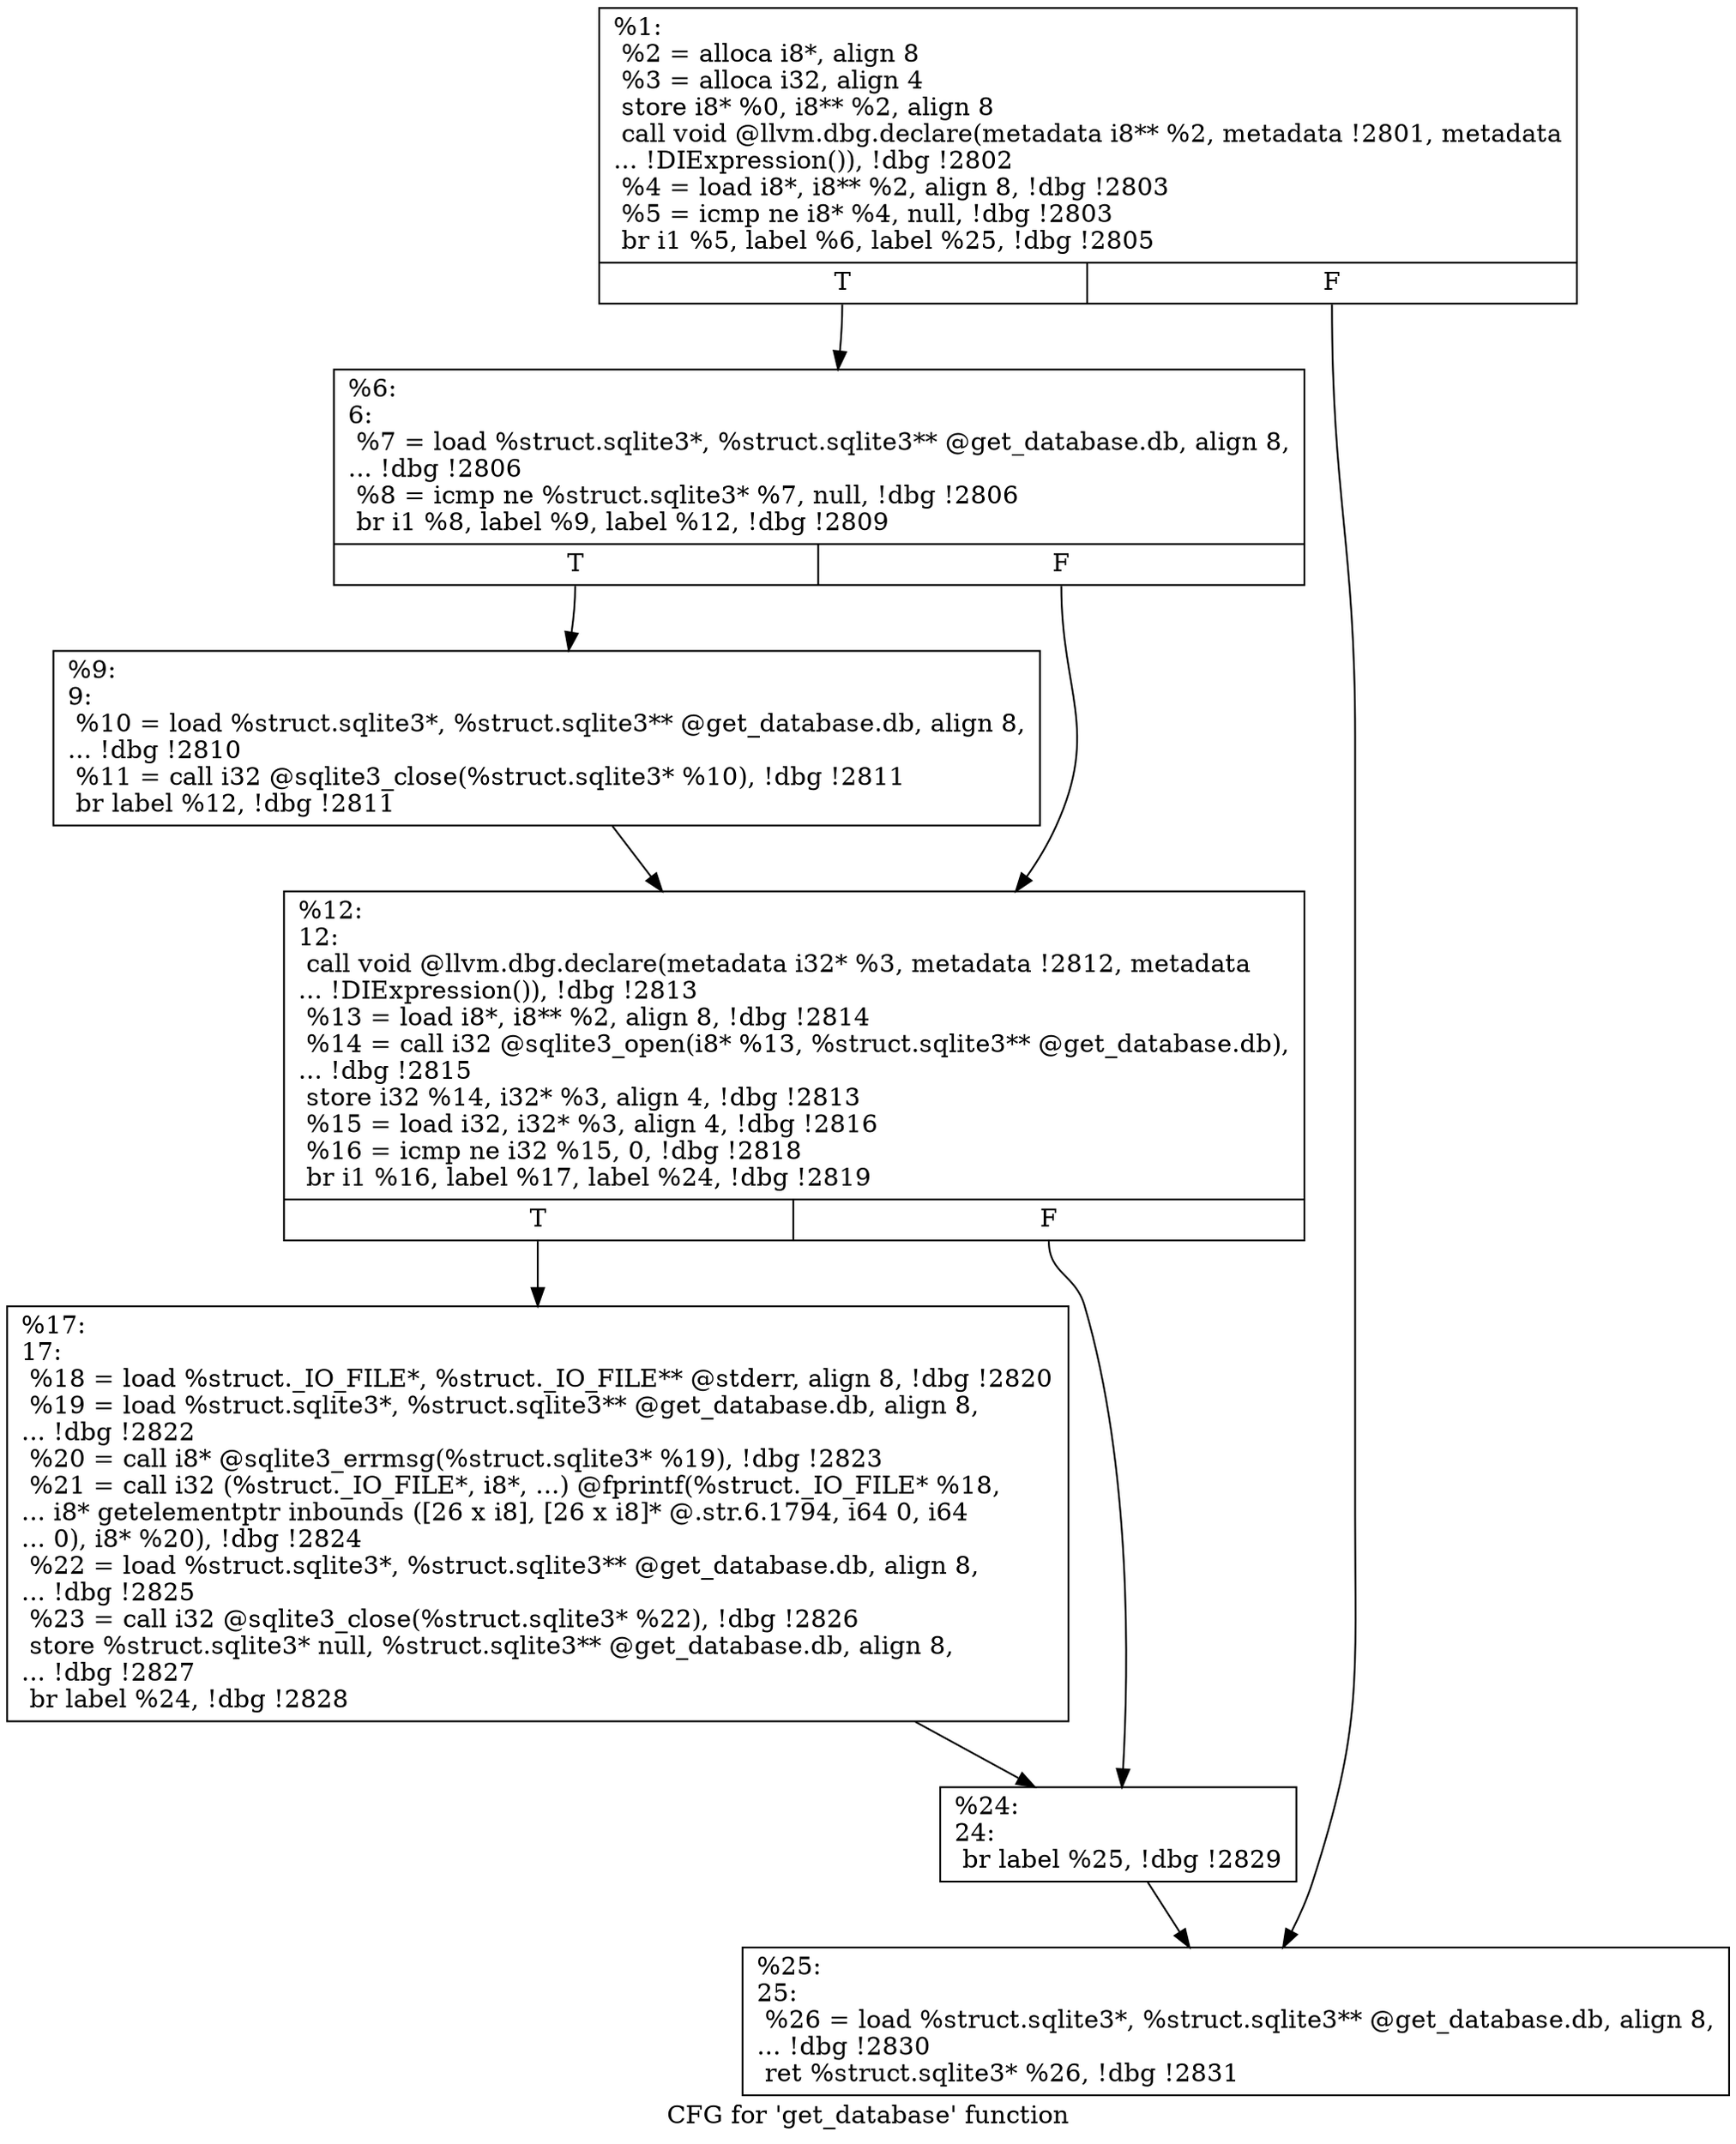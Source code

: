 digraph "CFG for 'get_database' function" {
	label="CFG for 'get_database' function";

	Node0x5568525455b0 [shape=record,label="{%1:\l  %2 = alloca i8*, align 8\l  %3 = alloca i32, align 4\l  store i8* %0, i8** %2, align 8\l  call void @llvm.dbg.declare(metadata i8** %2, metadata !2801, metadata\l... !DIExpression()), !dbg !2802\l  %4 = load i8*, i8** %2, align 8, !dbg !2803\l  %5 = icmp ne i8* %4, null, !dbg !2803\l  br i1 %5, label %6, label %25, !dbg !2805\l|{<s0>T|<s1>F}}"];
	Node0x5568525455b0:s0 -> Node0x556852545eb0;
	Node0x5568525455b0:s1 -> Node0x556852546040;
	Node0x556852545eb0 [shape=record,label="{%6:\l6:                                                \l  %7 = load %struct.sqlite3*, %struct.sqlite3** @get_database.db, align 8,\l... !dbg !2806\l  %8 = icmp ne %struct.sqlite3* %7, null, !dbg !2806\l  br i1 %8, label %9, label %12, !dbg !2809\l|{<s0>T|<s1>F}}"];
	Node0x556852545eb0:s0 -> Node0x556852545f00;
	Node0x556852545eb0:s1 -> Node0x556852545f50;
	Node0x556852545f00 [shape=record,label="{%9:\l9:                                                \l  %10 = load %struct.sqlite3*, %struct.sqlite3** @get_database.db, align 8,\l... !dbg !2810\l  %11 = call i32 @sqlite3_close(%struct.sqlite3* %10), !dbg !2811\l  br label %12, !dbg !2811\l}"];
	Node0x556852545f00 -> Node0x556852545f50;
	Node0x556852545f50 [shape=record,label="{%12:\l12:                                               \l  call void @llvm.dbg.declare(metadata i32* %3, metadata !2812, metadata\l... !DIExpression()), !dbg !2813\l  %13 = load i8*, i8** %2, align 8, !dbg !2814\l  %14 = call i32 @sqlite3_open(i8* %13, %struct.sqlite3** @get_database.db),\l... !dbg !2815\l  store i32 %14, i32* %3, align 4, !dbg !2813\l  %15 = load i32, i32* %3, align 4, !dbg !2816\l  %16 = icmp ne i32 %15, 0, !dbg !2818\l  br i1 %16, label %17, label %24, !dbg !2819\l|{<s0>T|<s1>F}}"];
	Node0x556852545f50:s0 -> Node0x556852545fa0;
	Node0x556852545f50:s1 -> Node0x556852545ff0;
	Node0x556852545fa0 [shape=record,label="{%17:\l17:                                               \l  %18 = load %struct._IO_FILE*, %struct._IO_FILE** @stderr, align 8, !dbg !2820\l  %19 = load %struct.sqlite3*, %struct.sqlite3** @get_database.db, align 8,\l... !dbg !2822\l  %20 = call i8* @sqlite3_errmsg(%struct.sqlite3* %19), !dbg !2823\l  %21 = call i32 (%struct._IO_FILE*, i8*, ...) @fprintf(%struct._IO_FILE* %18,\l... i8* getelementptr inbounds ([26 x i8], [26 x i8]* @.str.6.1794, i64 0, i64\l... 0), i8* %20), !dbg !2824\l  %22 = load %struct.sqlite3*, %struct.sqlite3** @get_database.db, align 8,\l... !dbg !2825\l  %23 = call i32 @sqlite3_close(%struct.sqlite3* %22), !dbg !2826\l  store %struct.sqlite3* null, %struct.sqlite3** @get_database.db, align 8,\l... !dbg !2827\l  br label %24, !dbg !2828\l}"];
	Node0x556852545fa0 -> Node0x556852545ff0;
	Node0x556852545ff0 [shape=record,label="{%24:\l24:                                               \l  br label %25, !dbg !2829\l}"];
	Node0x556852545ff0 -> Node0x556852546040;
	Node0x556852546040 [shape=record,label="{%25:\l25:                                               \l  %26 = load %struct.sqlite3*, %struct.sqlite3** @get_database.db, align 8,\l... !dbg !2830\l  ret %struct.sqlite3* %26, !dbg !2831\l}"];
}
